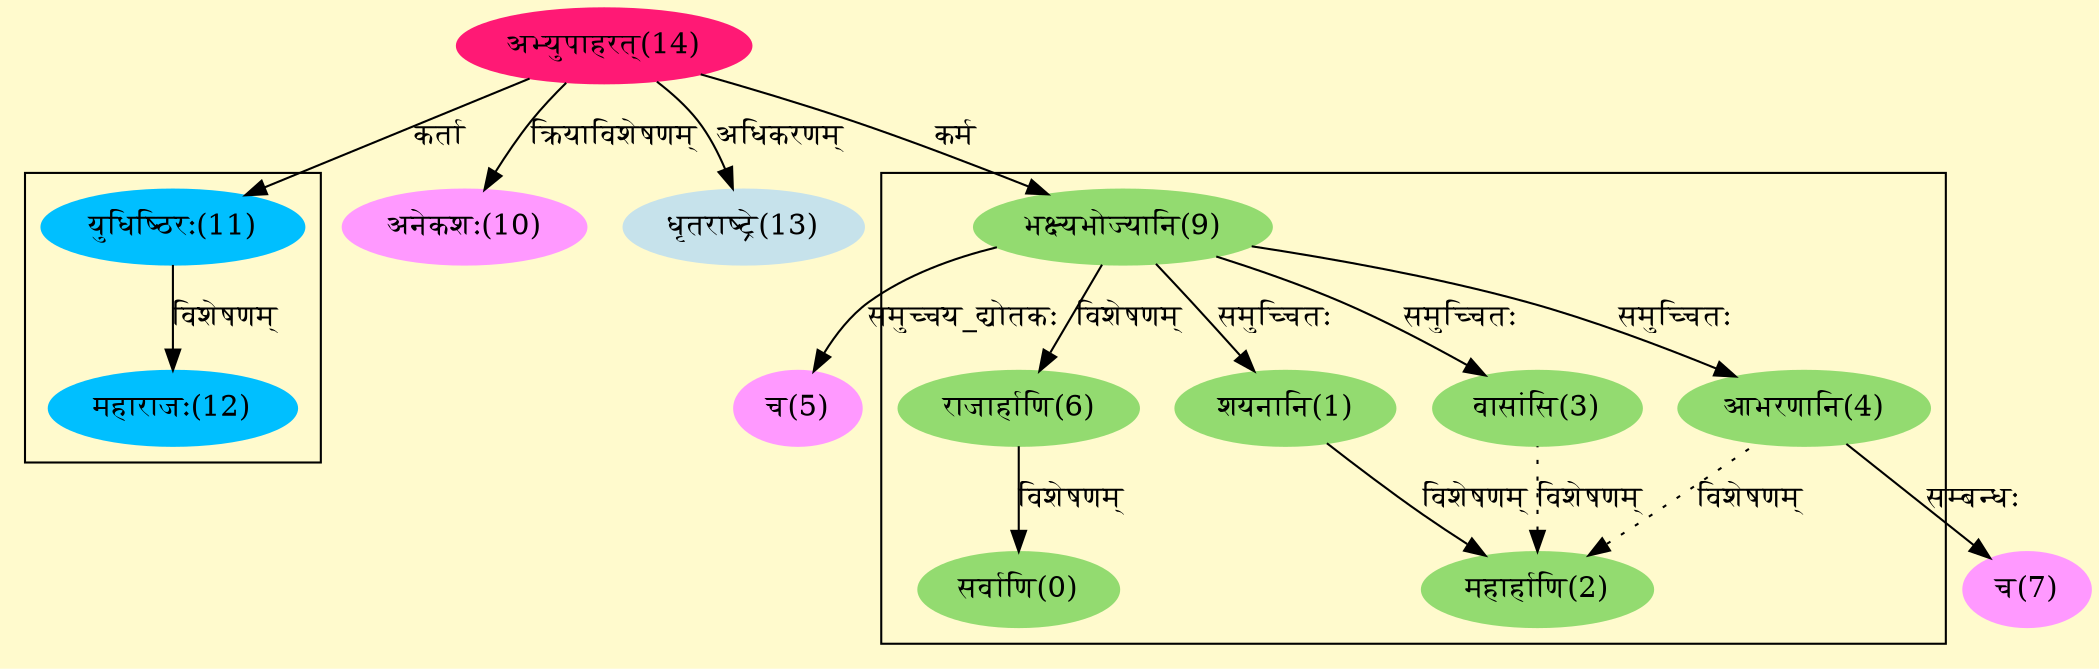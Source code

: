 digraph G{
rankdir=BT;
 compound=true;
 bgcolor="lemonchiffon1";

subgraph cluster_1{
Node1 [style=filled, color="#93DB70" label = "शयनानि(1)"]
Node9 [style=filled, color="#93DB70" label = "भक्ष्यभोज्यानि(9)"]
Node2 [style=filled, color="#93DB70" label = "महार्हाणि(2)"]
Node3 [style=filled, color="#93DB70" label = "वासांसि(3)"]
Node4 [style=filled, color="#93DB70" label = "आभरणानि(4)"]
Node6 [style=filled, color="#93DB70" label = "राजार्हाणि(6)"]
Node0 [style=filled, color="#93DB70" label = "सर्वाणि(0)"]

}

subgraph cluster_2{
Node2 [style=filled, color="#93DB70" label = "महार्हाणि(2)"]
Node3 [style=filled, color="#93DB70" label = "वासांसि(3)"]

}

subgraph cluster_3{
Node2 [style=filled, color="#93DB70" label = "महार्हाणि(2)"]
Node4 [style=filled, color="#93DB70" label = "आभरणानि(4)"]

}

subgraph cluster_4{
Node12 [style=filled, color="#00BFFF" label = "महाराजः(12)"]
Node11 [style=filled, color="#00BFFF" label = "युधिष्ठिरः(11)"]

}
Node5 [style=filled, color="#FF99FF" label = "च(5)"]
Node9 [style=filled, color="#93DB70" label = "भक्ष्यभोज्यानि(9)"]
Node7 [style=filled, color="#FF99FF" label = "च(7)"]
Node4 [style=filled, color="#93DB70" label = "आभरणानि(4)"]
Node14 [style=filled, color="#FF1975" label = "अभ्युपाहरत्(14)"]
Node10 [style=filled, color="#FF99FF" label = "अनेकशः(10)"]
Node11 [style=filled, color="#00BFFF" label = "युधिष्ठिरः(11)"]
Node13 [style=filled, color="#C6E2EB" label = "धृतराष्ट्रे(13)"]
/* Start of Relations section */

Node1 -> Node9 [  label="समुच्चितः"  dir="back" ]
Node2 -> Node1 [  label="विशेषणम्"  dir="back" ]
Node2 -> Node3 [ style=dotted label="विशेषणम्"  dir="back" ]
Node2 -> Node4 [ style=dotted label="विशेषणम्"  dir="back" ]
Node3 -> Node9 [  label="समुच्चितः"  dir="back" ]
Node4 -> Node9 [  label="समुच्चितः"  dir="back" ]
Node5 -> Node9 [  label="समुच्चय_द्योतकः"  dir="back" ]
Node6 -> Node9 [  label="विशेषणम्"  dir="back" ]
Node7 -> Node4 [  label="सम्बन्धः"  dir="back" ]
Node0 -> Node6 [  label="विशेषणम्"  dir="back" ]
Node9 -> Node14 [  label="कर्म"  dir="back" ]
Node10 -> Node14 [  label="क्रियाविशेषणम्"  dir="back" ]
Node11 -> Node14 [  label="कर्ता"  dir="back" ]
Node12 -> Node11 [  label="विशेषणम्"  dir="back" ]
Node13 -> Node14 [  label="अधिकरणम्"  dir="back" ]
}

